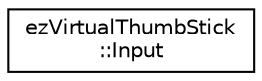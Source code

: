 digraph "Graphical Class Hierarchy"
{
 // LATEX_PDF_SIZE
  edge [fontname="Helvetica",fontsize="10",labelfontname="Helvetica",labelfontsize="10"];
  node [fontname="Helvetica",fontsize="10",shape=record];
  rankdir="LR";
  Node0 [label="ezVirtualThumbStick\l::Input",height=0.2,width=0.4,color="black", fillcolor="white", style="filled",URL="$d8/de6/structez_virtual_thumb_stick_1_1_input.htm",tooltip="This enum allows to select either some default input mapping or to select 'Custom'."];
}
